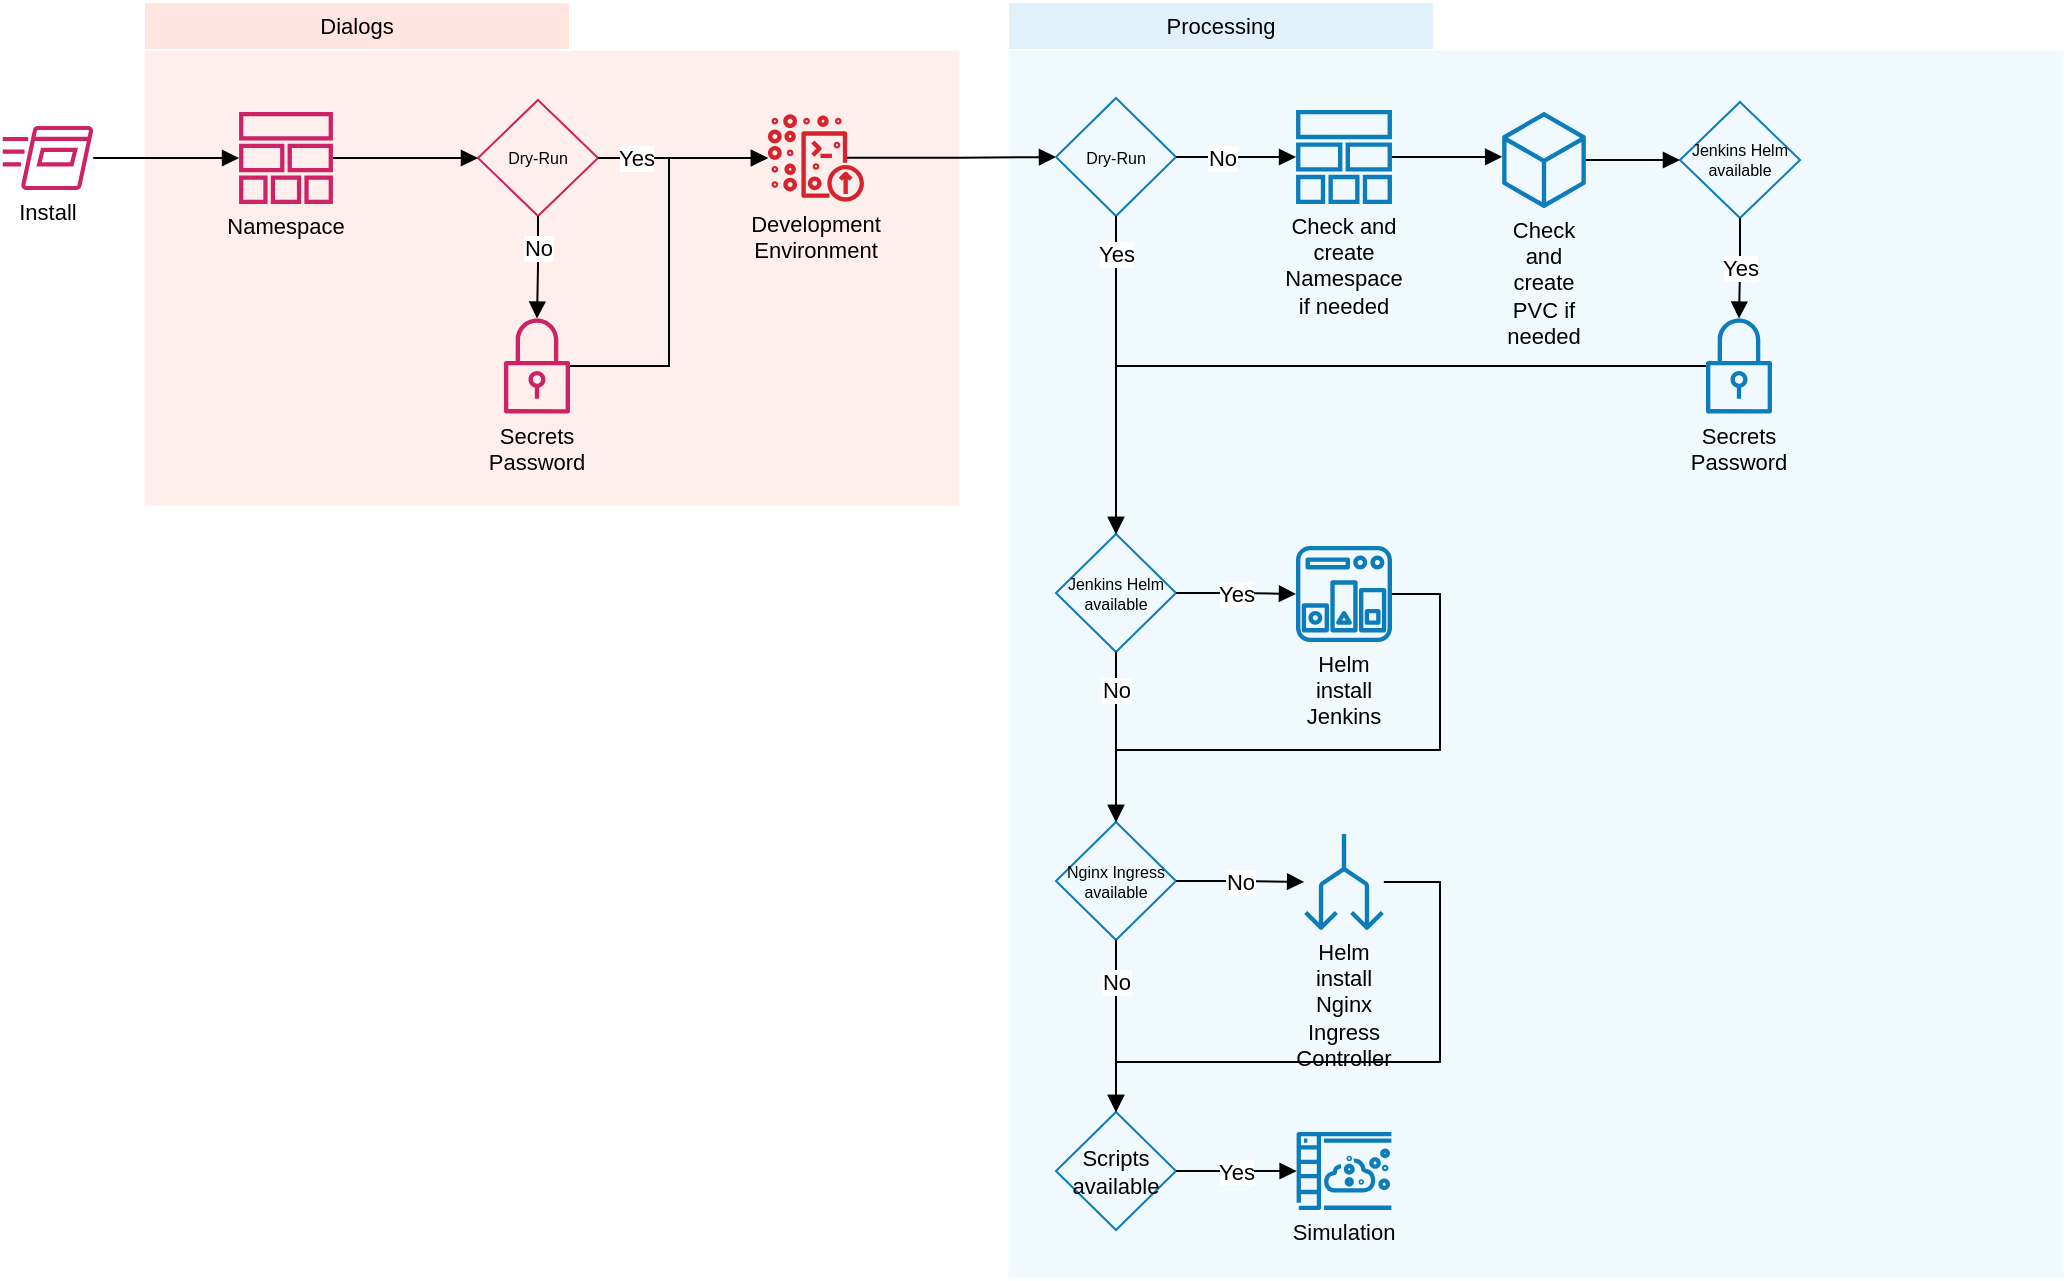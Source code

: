 <mxfile version="13.3.0" type="device"><diagram id="BGrIqxF2etQGOHfDK0jm" name="Page-1"><mxGraphModel dx="1185" dy="595" grid="1" gridSize="10" guides="1" tooltips="1" connect="1" arrows="1" fold="1" page="1" pageScale="1" pageWidth="827" pageHeight="1169" math="0" shadow="0"><root><mxCell id="0"/><mxCell id="1" parent="0"/><UserObject label="Install" lucidchartObjectId="AyX9R1tr2gAv" id="wk2E5UAjb5iUatEsPGme-1"><mxCell style="html=1;whiteSpace=wrap;shape=mxgraph.aws4.run_command;labelPosition=center;verticalLabelPosition=bottom;align=center;verticalAlign=top;strokeColor=none;fontSize=11;fontColor=#000000;spacing=0;strokeOpacity=100;fillColor=#cd2264;" vertex="1" parent="1"><mxGeometry x="72" y="96" width="48" height="32" as="geometry"/></mxCell></UserObject><UserObject label="" lucidchartObjectId="nzX9WNC8Tni~" id="wk2E5UAjb5iUatEsPGme-2"><mxCell style="html=1;whiteSpace=wrap;;fontSize=11;spacing=3;strokeColor=#ffffff;strokeOpacity=100;fillOpacity=40;fillColor=#ffbbb1;opacity=60;" vertex="1" parent="1"><mxGeometry x="144" y="58" width="408" height="228" as="geometry"/></mxCell></UserObject><UserObject label="Namespace" lucidchartObjectId="mAX9vwg7OytU" id="wk2E5UAjb5iUatEsPGme-3"><mxCell style="html=1;whiteSpace=wrap;shape=mxgraph.aws4.stack;labelPosition=center;verticalLabelPosition=bottom;align=center;verticalAlign=top;strokeColor=none;fontSize=11;fontColor=#000000;spacing=0;strokeOpacity=100;fillColor=#cd2264;" vertex="1" parent="1"><mxGeometry x="191" y="89" width="48" height="46" as="geometry"/></mxCell></UserObject><UserObject label="Secrets Password" lucidchartObjectId="_AX9Gruo0HJD" id="wk2E5UAjb5iUatEsPGme-4"><mxCell style="html=1;whiteSpace=wrap;shape=mxgraph.aws4.opsworks_permissions;labelPosition=center;verticalLabelPosition=bottom;align=center;verticalAlign=top;strokeColor=none;fontSize=11;fontColor=#000000;spacing=0;strokeOpacity=100;fillColor=#cd2264;" vertex="1" parent="1"><mxGeometry x="324" y="192" width="33" height="48" as="geometry"/></mxCell></UserObject><UserObject label="Dry-Run" lucidchartObjectId="8BX9.0qahyA-" id="wk2E5UAjb5iUatEsPGme-5"><mxCell style="html=1;whiteSpace=wrap;rhombus;fontSize=8;fontColor=#000000;spacing=3;strokeColor=#cd2264;strokeOpacity=100;fillOpacity=0;fillColor=#000000;" vertex="1" parent="1"><mxGeometry x="311" y="83" width="60" height="58" as="geometry"/></mxCell></UserObject><UserObject label="" lucidchartObjectId="vCX9oCeFUXAP" id="wk2E5UAjb5iUatEsPGme-6"><mxCell style="html=1;jettySize=18;fontSize=11;strokeOpacity=100;rounded=1;arcSize=0;edgeStyle=orthogonalEdgeStyle;startArrow=none;;endArrow=block;endFill=1;;exitX=0.938;exitY=0.5;exitPerimeter=1;entryX=0;entryY=0.5;entryPerimeter=1;" edge="1" parent="1" source="wk2E5UAjb5iUatEsPGme-1" target="wk2E5UAjb5iUatEsPGme-3"><mxGeometry width="100" height="100" relative="1" as="geometry"><Array as="points"/></mxGeometry></mxCell></UserObject><UserObject label="" lucidchartObjectId=".FX9.g5VIj0p" id="wk2E5UAjb5iUatEsPGme-7"><mxCell style="html=1;jettySize=18;fontSize=11;strokeOpacity=100;rounded=1;arcSize=0;edgeStyle=orthogonalEdgeStyle;startArrow=none;;endArrow=block;endFill=1;;exitX=1;exitY=0.5;exitPerimeter=1;entryX=-0.014;entryY=0.5;entryPerimeter=1;" edge="1" parent="1" source="wk2E5UAjb5iUatEsPGme-3" target="wk2E5UAjb5iUatEsPGme-5"><mxGeometry width="100" height="100" relative="1" as="geometry"><Array as="points"/></mxGeometry></mxCell></UserObject><UserObject label="" lucidchartObjectId="eGX9b2aySQKT" id="wk2E5UAjb5iUatEsPGme-8"><mxCell style="html=1;jettySize=18;fontSize=11;fontColor=#000000;strokeOpacity=100;rounded=1;arcSize=0;edgeStyle=orthogonalEdgeStyle;startArrow=none;;endArrow=block;endFill=1;;exitX=0.5;exitY=1.014;exitPerimeter=1;entryX=0.5;entryY=0.0;entryPerimeter=1;" edge="1" parent="1" source="wk2E5UAjb5iUatEsPGme-5" target="wk2E5UAjb5iUatEsPGme-4"><mxGeometry width="100" height="100" relative="1" as="geometry"><Array as="points"/></mxGeometry></mxCell></UserObject><mxCell id="wk2E5UAjb5iUatEsPGme-9" value="No" style="text;html=1;resizable=0;labelBackgroundColor=#ffffff;align=center;verticalAlign=middle;fontColor=#000000;;fontSize=11;" vertex="1" parent="wk2E5UAjb5iUatEsPGme-8"><mxGeometry x="-0.391" relative="1" as="geometry"/></mxCell><UserObject label="Development Environment" lucidchartObjectId="RHX9X0WBcY19" id="wk2E5UAjb5iUatEsPGme-10"><mxCell style="html=1;whiteSpace=wrap;shape=mxgraph.aws4.development_environment;labelPosition=center;verticalLabelPosition=bottom;align=center;verticalAlign=top;strokeColor=none;fontSize=11;fontColor=#000000;spacing=0;strokeOpacity=100;fillColor=#d6242d;" vertex="1" parent="1"><mxGeometry x="456" y="90" width="48" height="44" as="geometry"/></mxCell></UserObject><UserObject label="" lucidchartObjectId="1HX9rmCCu5ZK" id="wk2E5UAjb5iUatEsPGme-11"><mxCell style="html=1;jettySize=18;fontSize=11;fontColor=#000000;strokeOpacity=100;rounded=1;arcSize=0;edgeStyle=orthogonalEdgeStyle;startArrow=none;;endArrow=block;endFill=1;;exitX=1.014;exitY=0.5;exitPerimeter=1;entryX=-8.882e-17;entryY=0.5;entryPerimeter=1;" edge="1" parent="1" source="wk2E5UAjb5iUatEsPGme-5" target="wk2E5UAjb5iUatEsPGme-10"><mxGeometry width="100" height="100" relative="1" as="geometry"><Array as="points"/></mxGeometry></mxCell></UserObject><mxCell id="wk2E5UAjb5iUatEsPGme-12" value="Yes" style="text;html=1;resizable=0;labelBackgroundColor=#ffffff;align=center;verticalAlign=middle;fontColor=#000000;;fontSize=11;" vertex="1" parent="wk2E5UAjb5iUatEsPGme-11"><mxGeometry x="-0.432" relative="1" as="geometry"><mxPoint x="-5.4" y="-0.01" as="offset"/></mxGeometry></mxCell><UserObject label="" lucidchartObjectId="zIX9wmxMMuf2" id="wk2E5UAjb5iUatEsPGme-13"><mxCell style="html=1;jettySize=18;fontSize=11;strokeOpacity=100;rounded=1;arcSize=0;edgeStyle=orthogonalEdgeStyle;startArrow=none;;endArrow=block;endFill=1;;exitX=1.0;exitY=0.5;exitPerimeter=1;entryX=-8.882e-17;entryY=0.5;entryPerimeter=1;" edge="1" parent="1" source="wk2E5UAjb5iUatEsPGme-4" target="wk2E5UAjb5iUatEsPGme-10"><mxGeometry width="100" height="100" relative="1" as="geometry"><Array as="points"/></mxGeometry></mxCell></UserObject><UserObject label="Dialogs" lucidchartObjectId="eKX9pgA9aCA~" id="wk2E5UAjb5iUatEsPGme-14"><mxCell style="html=1;whiteSpace=wrap;;fontSize=11;fontColor=#000000;spacing=3;strokeColor=#ffffff;strokeOpacity=100;fillOpacity=40;fillColor=#ffbbb1;" vertex="1" parent="1"><mxGeometry x="144" y="34" width="213" height="24" as="geometry"/></mxCell></UserObject><UserObject label="" lucidchartObjectId="GLX9JBkCH-xj" id="wk2E5UAjb5iUatEsPGme-15"><mxCell style="html=1;whiteSpace=wrap;;fontSize=11;spacing=3;strokeColor=#ffffff;strokeOpacity=100;fillOpacity=40;fillColor=#c1e4f7;opacity=60;" vertex="1" parent="1"><mxGeometry x="576" y="58" width="528" height="614" as="geometry"/></mxCell></UserObject><UserObject label="Processing" lucidchartObjectId="GLX9KtxeqTzA" id="wk2E5UAjb5iUatEsPGme-16"><mxCell style="html=1;whiteSpace=wrap;;fontSize=11;fontColor=#000000;spacing=3;strokeColor=#ffffff;strokeOpacity=100;fillOpacity=50;fillColor=#c1e4f7;" vertex="1" parent="1"><mxGeometry x="576" y="34" width="213" height="24" as="geometry"/></mxCell></UserObject><UserObject label="Check and create Namespace if needed" lucidchartObjectId="vMX9diZ_fl5Y" id="wk2E5UAjb5iUatEsPGme-17"><mxCell style="html=1;whiteSpace=wrap;shape=mxgraph.aws4.stack;labelPosition=center;verticalLabelPosition=bottom;align=center;verticalAlign=top;strokeColor=none;fontSize=11;fontColor=#000000;spacing=0;strokeOpacity=100;fillOpacity=100;fillColor=#0c7cba;" vertex="1" parent="1"><mxGeometry x="720" y="88" width="48" height="47" as="geometry"/></mxCell></UserObject><UserObject label="" lucidchartObjectId="kNX9~LgQmTo4" id="wk2E5UAjb5iUatEsPGme-18"><mxCell style="html=1;jettySize=18;fontSize=11;strokeOpacity=100;rounded=1;arcSize=0;edgeStyle=orthogonalEdgeStyle;startArrow=none;;endArrow=block;endFill=1;;exitX=0.824;exitY=0.497;exitPerimeter=0;entryX=-0.014;entryY=0.5;entryPerimeter=1;exitDx=0;exitDy=0;" edge="1" parent="1" source="wk2E5UAjb5iUatEsPGme-10" target="wk2E5UAjb5iUatEsPGme-26"><mxGeometry width="100" height="100" relative="1" as="geometry"><Array as="points"/></mxGeometry></mxCell></UserObject><UserObject label="Check and create PVC if needed" lucidchartObjectId="oPX9BbkD3gSw" id="wk2E5UAjb5iUatEsPGme-19"><mxCell style="html=1;whiteSpace=wrap;shape=mxgraph.aws4.resources;labelPosition=center;verticalLabelPosition=bottom;align=center;verticalAlign=top;strokeColor=none;fontSize=11;fontColor=#000000;spacing=0;strokeOpacity=100;fillOpacity=100;fillColor=#0c7cba;" vertex="1" parent="1"><mxGeometry x="823" y="89" width="42" height="48" as="geometry"/></mxCell></UserObject><UserObject label="" lucidchartObjectId="yPX90CdLlWk-" id="wk2E5UAjb5iUatEsPGme-20"><mxCell style="html=1;jettySize=18;fontSize=11;strokeOpacity=100;rounded=1;arcSize=0;edgeStyle=orthogonalEdgeStyle;startArrow=none;;endArrow=block;endFill=1;;exitX=1;exitY=0.5;exitPerimeter=1;entryX=1.015e-16;entryY=0.467;entryPerimeter=1;" edge="1" parent="1" source="wk2E5UAjb5iUatEsPGme-17" target="wk2E5UAjb5iUatEsPGme-19"><mxGeometry width="100" height="100" relative="1" as="geometry"><Array as="points"/></mxGeometry></mxCell></UserObject><UserObject label="Jenkins Helm available" lucidchartObjectId="OQX9lu1Ewj4F" id="wk2E5UAjb5iUatEsPGme-21"><mxCell style="html=1;whiteSpace=wrap;rhombus;fontSize=8;fontColor=#000000;spacing=3;strokeColor=#0c7cba;strokeOpacity=100;fillOpacity=0;fillColor=#000000;" vertex="1" parent="1"><mxGeometry x="912" y="84" width="60" height="58" as="geometry"/></mxCell></UserObject><UserObject label="" lucidchartObjectId="4QX92vd6yc0j" id="wk2E5UAjb5iUatEsPGme-22"><mxCell style="html=1;jettySize=18;fontSize=11;strokeOpacity=100;rounded=1;arcSize=0;edgeStyle=orthogonalEdgeStyle;startArrow=none;;endArrow=block;endFill=1;;exitX=1;exitY=0.5;exitPerimeter=1;entryX=-0.014;entryY=0.5;entryPerimeter=1;" edge="1" parent="1" source="wk2E5UAjb5iUatEsPGme-19" target="wk2E5UAjb5iUatEsPGme-21"><mxGeometry width="100" height="100" relative="1" as="geometry"><Array as="points"/></mxGeometry></mxCell></UserObject><UserObject label="Secrets Password" lucidchartObjectId="FRX9jzHu9rwC" id="wk2E5UAjb5iUatEsPGme-23"><mxCell style="html=1;whiteSpace=wrap;shape=mxgraph.aws4.opsworks_permissions;labelPosition=center;verticalLabelPosition=bottom;align=center;verticalAlign=top;strokeColor=none;fontSize=11;fontColor=#000000;spacing=0;strokeOpacity=100;fillOpacity=100;fillColor=#0c7cba;" vertex="1" parent="1"><mxGeometry x="925" y="192" width="33" height="48" as="geometry"/></mxCell></UserObject><UserObject label="" lucidchartObjectId="TRX9qbbw0k~y" id="wk2E5UAjb5iUatEsPGme-24"><mxCell style="html=1;jettySize=18;fontSize=11;fontColor=#000000;strokeOpacity=100;rounded=1;arcSize=0;edgeStyle=orthogonalEdgeStyle;startArrow=none;;endArrow=block;endFill=1;;exitX=0.5;exitY=1.014;exitPerimeter=1;entryX=0.5;entryY=0.0;entryPerimeter=1;" edge="1" parent="1" source="wk2E5UAjb5iUatEsPGme-21" target="wk2E5UAjb5iUatEsPGme-23"><mxGeometry width="100" height="100" relative="1" as="geometry"><Array as="points"/></mxGeometry></mxCell></UserObject><mxCell id="wk2E5UAjb5iUatEsPGme-25" value="Yes" style="text;html=1;resizable=0;labelBackgroundColor=#FFFFFF;align=center;verticalAlign=middle;fontColor=#000000;;fontSize=11;labelBorderColor=none;" vertex="1" parent="wk2E5UAjb5iUatEsPGme-24"><mxGeometry relative="1" as="geometry"/></mxCell><UserObject label="Dry-Run" lucidchartObjectId="3UX9Sn.hUd_d" id="wk2E5UAjb5iUatEsPGme-26"><mxCell style="html=1;whiteSpace=wrap;rhombus;fontSize=8;fontColor=#000000;spacing=3;strokeColor=#0c7cba;strokeOpacity=100;fillOpacity=0;fillColor=#000000;" vertex="1" parent="1"><mxGeometry x="600" y="82" width="60" height="59" as="geometry"/></mxCell></UserObject><UserObject label="" lucidchartObjectId="AVX9n8iLfU_P" id="wk2E5UAjb5iUatEsPGme-27"><mxCell style="html=1;jettySize=18;fontSize=11;fontColor=#000000;strokeOpacity=100;rounded=1;arcSize=0;edgeStyle=orthogonalEdgeStyle;startArrow=none;;endArrow=block;endFill=1;;exitX=1.014;exitY=0.5;exitPerimeter=1;entryX=0;entryY=0.5;entryPerimeter=1;" edge="1" parent="1" source="wk2E5UAjb5iUatEsPGme-26" target="wk2E5UAjb5iUatEsPGme-17"><mxGeometry width="100" height="100" relative="1" as="geometry"><Array as="points"/></mxGeometry></mxCell></UserObject><mxCell id="wk2E5UAjb5iUatEsPGme-28" value="No" style="text;html=1;resizable=0;labelBackgroundColor=#ffffff;align=center;verticalAlign=middle;fontColor=#000000;;fontSize=11;" vertex="1" parent="wk2E5UAjb5iUatEsPGme-27"><mxGeometry x="-0.25" relative="1" as="geometry"/></mxCell><UserObject label="Jenkins Helm available" lucidchartObjectId="oXX9JbQN5iSf" id="wk2E5UAjb5iUatEsPGme-29"><mxCell style="html=1;whiteSpace=wrap;rhombus;fontSize=8;fontColor=#000000;spacing=3;strokeColor=#0c7cba;strokeOpacity=100;fillOpacity=0;fillColor=#000000;" vertex="1" parent="1"><mxGeometry x="600" y="300" width="60" height="59" as="geometry"/></mxCell></UserObject><UserObject label="" lucidchartObjectId="DXX9fzCoV9Q0" id="wk2E5UAjb5iUatEsPGme-30"><mxCell style="html=1;jettySize=18;fontSize=11;fontColor=#000000;strokeOpacity=100;rounded=1;arcSize=0;edgeStyle=orthogonalEdgeStyle;startArrow=none;;endArrow=block;endFill=1;;exitX=0.5;exitY=1.014;exitPerimeter=1;entryX=0.5;entryY=-0.014;entryPerimeter=1;" edge="1" parent="1" source="wk2E5UAjb5iUatEsPGme-26" target="wk2E5UAjb5iUatEsPGme-29"><mxGeometry width="100" height="100" relative="1" as="geometry"><Array as="points"/></mxGeometry></mxCell></UserObject><mxCell id="wk2E5UAjb5iUatEsPGme-31" value="Yes" style="text;html=1;resizable=0;labelBackgroundColor=#ffffff;align=center;verticalAlign=middle;fontColor=#000000;;fontSize=11;" vertex="1" parent="wk2E5UAjb5iUatEsPGme-30"><mxGeometry relative="1" as="geometry"><mxPoint y="-60.43" as="offset"/></mxGeometry></mxCell><UserObject label="" lucidchartObjectId="YXX9znqY.D1y" id="wk2E5UAjb5iUatEsPGme-32"><mxCell style="html=1;jettySize=18;fontSize=11;strokeOpacity=100;rounded=1;arcSize=0;edgeStyle=orthogonalEdgeStyle;startArrow=none;;endArrow=block;endFill=1;;exitX=0;exitY=0.5;exitPerimeter=1;entryX=0.5;entryY=-0.014;entryPerimeter=1;" edge="1" parent="1" source="wk2E5UAjb5iUatEsPGme-23" target="wk2E5UAjb5iUatEsPGme-29"><mxGeometry width="100" height="100" relative="1" as="geometry"><Array as="points"/></mxGeometry></mxCell></UserObject><UserObject label="Helm install Jenkins" lucidchartObjectId="kYX98qA.aY8W" id="wk2E5UAjb5iUatEsPGme-33"><mxCell style="html=1;whiteSpace=wrap;shape=mxgraph.aws4.state_manager;labelPosition=center;verticalLabelPosition=bottom;align=center;verticalAlign=top;strokeColor=none;fontSize=11;fontColor=#000000;spacing=0;strokeOpacity=100;fillOpacity=100;fillColor=#0c7cba;" vertex="1" parent="1"><mxGeometry x="720" y="306" width="48" height="48" as="geometry"/></mxCell></UserObject><UserObject label="" lucidchartObjectId="EYX9.pl9kCsA" id="wk2E5UAjb5iUatEsPGme-34"><mxCell style="html=1;jettySize=18;fontSize=11;fontColor=#000000;strokeOpacity=100;rounded=1;arcSize=0;edgeStyle=orthogonalEdgeStyle;startArrow=none;;endArrow=block;endFill=1;;exitX=1.014;exitY=0.5;exitPerimeter=1;entryX=1.496e-7;entryY=0.5;entryPerimeter=1;" edge="1" parent="1" source="wk2E5UAjb5iUatEsPGme-29" target="wk2E5UAjb5iUatEsPGme-33"><mxGeometry width="100" height="100" relative="1" as="geometry"><Array as="points"/></mxGeometry></mxCell></UserObject><mxCell id="wk2E5UAjb5iUatEsPGme-35" value="Yes" style="text;html=1;resizable=0;labelBackgroundColor=#ffffff;align=center;verticalAlign=middle;fontColor=#000000;;fontSize=11;" vertex="1" parent="wk2E5UAjb5iUatEsPGme-34"><mxGeometry relative="1" as="geometry"/></mxCell><UserObject label="Nginx Ingress available" lucidchartObjectId="TZX9fFQRkVv3" id="wk2E5UAjb5iUatEsPGme-36"><mxCell style="html=1;whiteSpace=wrap;rhombus;fontSize=8;fontColor=#000000;spacing=3;strokeColor=#0c7cba;strokeOpacity=100;fillOpacity=0;fillColor=#000000;" vertex="1" parent="1"><mxGeometry x="600" y="444" width="60" height="59" as="geometry"/></mxCell></UserObject><UserObject label="" lucidchartObjectId="j0X92SyMsKtd" id="wk2E5UAjb5iUatEsPGme-37"><mxCell style="html=1;jettySize=18;fontSize=11;fontColor=#000000;strokeOpacity=100;rounded=1;arcSize=0;edgeStyle=orthogonalEdgeStyle;startArrow=none;;endArrow=block;endFill=1;;exitX=0.5;exitY=1.014;exitPerimeter=1;entryX=0.5;entryY=-0.014;entryPerimeter=1;" edge="1" parent="1" source="wk2E5UAjb5iUatEsPGme-29" target="wk2E5UAjb5iUatEsPGme-36"><mxGeometry width="100" height="100" relative="1" as="geometry"><Array as="points"/></mxGeometry></mxCell></UserObject><mxCell id="wk2E5UAjb5iUatEsPGme-38" value="No" style="text;html=1;resizable=0;labelBackgroundColor=#ffffff;align=center;verticalAlign=middle;fontColor=#000000;;fontSize=11;" vertex="1" parent="wk2E5UAjb5iUatEsPGme-37"><mxGeometry x="-0.551" relative="1" as="geometry"/></mxCell><UserObject label="" lucidchartObjectId="D0X9JQdiliiu" id="wk2E5UAjb5iUatEsPGme-39"><mxCell style="html=1;jettySize=18;fontSize=11;strokeOpacity=100;rounded=1;arcSize=0;edgeStyle=orthogonalEdgeStyle;startArrow=none;;endArrow=block;endFill=1;;exitX=1.0;exitY=0.5;exitPerimeter=1;entryX=0.5;entryY=-0.014;entryPerimeter=1;" edge="1" parent="1" source="wk2E5UAjb5iUatEsPGme-33" target="wk2E5UAjb5iUatEsPGme-36"><mxGeometry width="100" height="100" relative="1" as="geometry"><Array as="points"><mxPoint x="792" y="330"/><mxPoint x="792" y="408"/><mxPoint x="630" y="408"/></Array></mxGeometry></mxCell></UserObject><UserObject label="Scripts available" lucidchartObjectId="T0X9iX709XXs" id="wk2E5UAjb5iUatEsPGme-40"><mxCell style="html=1;whiteSpace=wrap;rhombus;fontSize=11;fontColor=#000000;spacing=3;strokeColor=#0c7cba;strokeOpacity=100;fillOpacity=0;fillColor=#000000;" vertex="1" parent="1"><mxGeometry x="600" y="589" width="60" height="59" as="geometry"/></mxCell></UserObject><UserObject label="" lucidchartObjectId="20X9C5tG.dfS" id="wk2E5UAjb5iUatEsPGme-41"><mxCell style="html=1;jettySize=18;fontSize=11;fontColor=#000000;strokeOpacity=100;rounded=1;arcSize=0;edgeStyle=orthogonalEdgeStyle;startArrow=none;;endArrow=block;endFill=1;;exitX=0.5;exitY=1.014;exitPerimeter=1;entryX=0.5;entryY=-0.014;entryPerimeter=1;" edge="1" parent="1" source="wk2E5UAjb5iUatEsPGme-36" target="wk2E5UAjb5iUatEsPGme-40"><mxGeometry width="100" height="100" relative="1" as="geometry"><Array as="points"/></mxGeometry></mxCell></UserObject><mxCell id="wk2E5UAjb5iUatEsPGme-42" value="No" style="text;html=1;resizable=0;labelBackgroundColor=#ffffff;align=center;verticalAlign=middle;fontColor=#000000;;fontSize=11;" vertex="1" parent="wk2E5UAjb5iUatEsPGme-41"><mxGeometry x="-0.506" relative="1" as="geometry"/></mxCell><UserObject label="Simulation" lucidchartObjectId="N1X9HRiDx-VD" id="wk2E5UAjb5iUatEsPGme-43"><mxCell style="html=1;whiteSpace=wrap;shape=mxgraph.aws4.simulation;labelPosition=center;verticalLabelPosition=bottom;align=center;verticalAlign=top;strokeColor=none;fontSize=11;fontColor=#000000;spacing=0;strokeOpacity=100;fillOpacity=100;fillColor=#0c7cba;" vertex="1" parent="1"><mxGeometry x="720" y="599" width="48" height="39" as="geometry"/></mxCell></UserObject><UserObject label="" lucidchartObjectId="W1X9fyHO5aQ6" id="wk2E5UAjb5iUatEsPGme-44"><mxCell style="html=1;jettySize=18;fontSize=11;fontColor=#000000;strokeOpacity=100;rounded=1;arcSize=0;edgeStyle=orthogonalEdgeStyle;startArrow=none;;endArrow=block;endFill=1;;exitX=1.014;exitY=0.5;exitPerimeter=1;entryX=0;entryY=0.5;entryPerimeter=1;" edge="1" parent="1" source="wk2E5UAjb5iUatEsPGme-40" target="wk2E5UAjb5iUatEsPGme-43"><mxGeometry width="100" height="100" relative="1" as="geometry"><Array as="points"/></mxGeometry></mxCell></UserObject><mxCell id="wk2E5UAjb5iUatEsPGme-45" value="Yes" style="text;html=1;resizable=0;labelBackgroundColor=#ffffff;align=center;verticalAlign=middle;fontColor=#000000;;fontSize=11;" vertex="1" parent="wk2E5UAjb5iUatEsPGme-44"><mxGeometry relative="1" as="geometry"/></mxCell><UserObject label="Helm install Nginx Ingress Controller" lucidchartObjectId="12X9hVzHJS4K" id="wk2E5UAjb5iUatEsPGme-46"><mxCell style="html=1;whiteSpace=wrap;shape=mxgraph.aws4.deployments;labelPosition=center;verticalLabelPosition=bottom;align=center;verticalAlign=top;strokeColor=none;fontSize=11;fontColor=#000000;spacing=0;strokeOpacity=100;fillOpacity=100;fillColor=#0c7cba;" vertex="1" parent="1"><mxGeometry x="724" y="450" width="40" height="48" as="geometry"/></mxCell></UserObject><UserObject label="" lucidchartObjectId="n3X9X49~on~k" id="wk2E5UAjb5iUatEsPGme-47"><mxCell style="html=1;jettySize=18;fontSize=11;fontColor=#000000;strokeOpacity=100;rounded=1;arcSize=0;edgeStyle=orthogonalEdgeStyle;startArrow=none;;endArrow=block;endFill=1;;exitX=1.014;exitY=0.5;exitPerimeter=1;entryX=0.213;entryY=0.5;entryPerimeter=1;" edge="1" parent="1" source="wk2E5UAjb5iUatEsPGme-36" target="wk2E5UAjb5iUatEsPGme-46"><mxGeometry width="100" height="100" relative="1" as="geometry"><Array as="points"/></mxGeometry></mxCell></UserObject><mxCell id="wk2E5UAjb5iUatEsPGme-48" value="No" style="text;html=1;resizable=0;labelBackgroundColor=#ffffff;align=center;verticalAlign=middle;fontColor=#000000;;fontSize=11;" vertex="1" parent="wk2E5UAjb5iUatEsPGme-47"><mxGeometry relative="1" as="geometry"/></mxCell><UserObject label="" lucidchartObjectId="y3X9iCMzqids" id="wk2E5UAjb5iUatEsPGme-49"><mxCell style="html=1;jettySize=18;fontSize=11;strokeOpacity=100;rounded=1;arcSize=0;edgeStyle=orthogonalEdgeStyle;startArrow=none;;endArrow=block;endFill=1;;exitX=0.788;exitY=0.5;exitPerimeter=1;entryX=0.5;entryY=-0.014;entryPerimeter=1;" edge="1" parent="1" source="wk2E5UAjb5iUatEsPGme-46" target="wk2E5UAjb5iUatEsPGme-40"><mxGeometry width="100" height="100" relative="1" as="geometry"><Array as="points"><mxPoint x="792" y="474"/><mxPoint x="792" y="564"/><mxPoint x="630" y="564"/></Array></mxGeometry></mxCell></UserObject></root></mxGraphModel></diagram></mxfile>